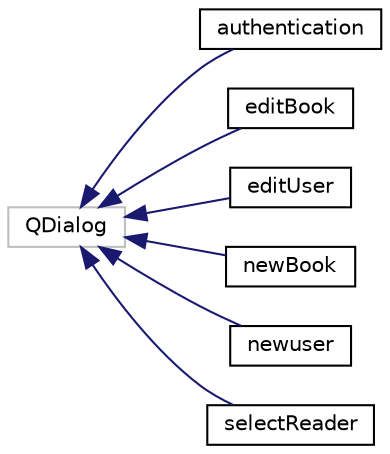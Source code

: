 digraph "Graphical Class Hierarchy"
{
 // LATEX_PDF_SIZE
  edge [fontname="Helvetica",fontsize="10",labelfontname="Helvetica",labelfontsize="10"];
  node [fontname="Helvetica",fontsize="10",shape=record];
  rankdir="LR";
  Node2 [label="QDialog",height=0.2,width=0.4,color="grey75", fillcolor="white", style="filled",tooltip=" "];
  Node2 -> Node0 [dir="back",color="midnightblue",fontsize="10",style="solid",fontname="Helvetica"];
  Node0 [label="authentication",height=0.2,width=0.4,color="black", fillcolor="white", style="filled",URL="$classauthentication.html",tooltip=" "];
  Node2 -> Node4 [dir="back",color="midnightblue",fontsize="10",style="solid",fontname="Helvetica"];
  Node4 [label="editBook",height=0.2,width=0.4,color="black", fillcolor="white", style="filled",URL="$classedit_book.html",tooltip=" "];
  Node2 -> Node5 [dir="back",color="midnightblue",fontsize="10",style="solid",fontname="Helvetica"];
  Node5 [label="editUser",height=0.2,width=0.4,color="black", fillcolor="white", style="filled",URL="$classedit_user.html",tooltip=" "];
  Node2 -> Node6 [dir="back",color="midnightblue",fontsize="10",style="solid",fontname="Helvetica"];
  Node6 [label="newBook",height=0.2,width=0.4,color="black", fillcolor="white", style="filled",URL="$classnew_book.html",tooltip=" "];
  Node2 -> Node7 [dir="back",color="midnightblue",fontsize="10",style="solid",fontname="Helvetica"];
  Node7 [label="newuser",height=0.2,width=0.4,color="black", fillcolor="white", style="filled",URL="$classnewuser.html",tooltip=" "];
  Node2 -> Node8 [dir="back",color="midnightblue",fontsize="10",style="solid",fontname="Helvetica"];
  Node8 [label="selectReader",height=0.2,width=0.4,color="black", fillcolor="white", style="filled",URL="$classselect_reader.html",tooltip=" "];
}
